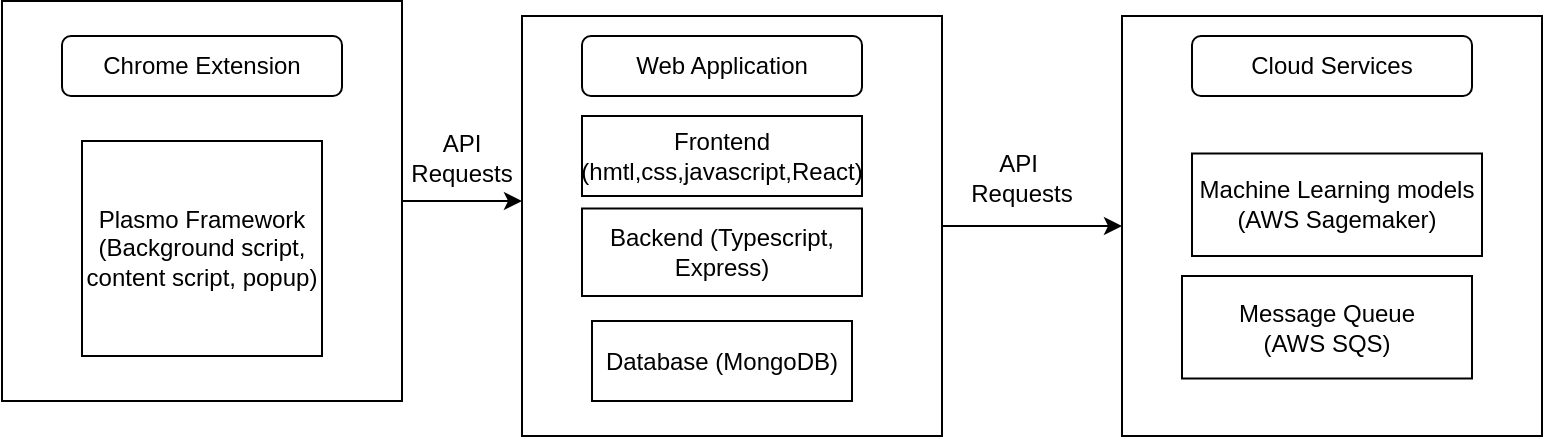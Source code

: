 <mxfile version="21.7.5" type="github">
  <diagram id="C5RBs43oDa-KdzZeNtuy" name="Page-1">
    <mxGraphModel dx="880" dy="472" grid="1" gridSize="10" guides="1" tooltips="1" connect="1" arrows="1" fold="1" page="1" pageScale="1" pageWidth="827" pageHeight="1169" math="0" shadow="0">
      <root>
        <mxCell id="WIyWlLk6GJQsqaUBKTNV-0" />
        <mxCell id="WIyWlLk6GJQsqaUBKTNV-1" parent="WIyWlLk6GJQsqaUBKTNV-0" />
        <mxCell id="8Gb5ZdzEIlqtEWRxT46C-9" value="" style="edgeStyle=orthogonalEdgeStyle;rounded=0;orthogonalLoop=1;jettySize=auto;html=1;" edge="1" parent="WIyWlLk6GJQsqaUBKTNV-1" source="8Gb5ZdzEIlqtEWRxT46C-7" target="8Gb5ZdzEIlqtEWRxT46C-10">
          <mxGeometry relative="1" as="geometry">
            <mxPoint x="400" y="190" as="targetPoint" />
            <Array as="points">
              <mxPoint x="315" y="180" />
              <mxPoint x="315" y="191" />
            </Array>
          </mxGeometry>
        </mxCell>
        <mxCell id="8Gb5ZdzEIlqtEWRxT46C-7" value="&lt;div style=&quot;text-align: left;&quot;&gt;&lt;br&gt;&lt;/div&gt;" style="whiteSpace=wrap;html=1;aspect=fixed;" vertex="1" parent="WIyWlLk6GJQsqaUBKTNV-1">
          <mxGeometry x="30" y="72.5" width="200" height="200" as="geometry" />
        </mxCell>
        <mxCell id="8Gb5ZdzEIlqtEWRxT46C-12" value="" style="edgeStyle=orthogonalEdgeStyle;rounded=0;orthogonalLoop=1;jettySize=auto;html=1;exitX=1;exitY=0.5;exitDx=0;exitDy=0;" edge="1" parent="WIyWlLk6GJQsqaUBKTNV-1" source="8Gb5ZdzEIlqtEWRxT46C-10">
          <mxGeometry relative="1" as="geometry">
            <mxPoint x="530" y="185" as="sourcePoint" />
            <mxPoint x="590" y="185" as="targetPoint" />
          </mxGeometry>
        </mxCell>
        <mxCell id="8Gb5ZdzEIlqtEWRxT46C-10" value="" style="whiteSpace=wrap;html=1;aspect=fixed;" vertex="1" parent="WIyWlLk6GJQsqaUBKTNV-1">
          <mxGeometry x="290" y="80" width="210" height="210" as="geometry" />
        </mxCell>
        <mxCell id="8Gb5ZdzEIlqtEWRxT46C-13" value="" style="whiteSpace=wrap;html=1;aspect=fixed;" vertex="1" parent="WIyWlLk6GJQsqaUBKTNV-1">
          <mxGeometry x="590" y="80" width="210" height="210" as="geometry" />
        </mxCell>
        <mxCell id="8Gb5ZdzEIlqtEWRxT46C-14" value="Chrome Extension" style="rounded=1;whiteSpace=wrap;html=1;" vertex="1" parent="WIyWlLk6GJQsqaUBKTNV-1">
          <mxGeometry x="60" y="90" width="140" height="30" as="geometry" />
        </mxCell>
        <mxCell id="8Gb5ZdzEIlqtEWRxT46C-15" value="Web Application" style="rounded=1;whiteSpace=wrap;html=1;" vertex="1" parent="WIyWlLk6GJQsqaUBKTNV-1">
          <mxGeometry x="320" y="90" width="140" height="30" as="geometry" />
        </mxCell>
        <mxCell id="8Gb5ZdzEIlqtEWRxT46C-16" value="Cloud Services" style="rounded=1;whiteSpace=wrap;html=1;" vertex="1" parent="WIyWlLk6GJQsqaUBKTNV-1">
          <mxGeometry x="625" y="90" width="140" height="30" as="geometry" />
        </mxCell>
        <mxCell id="8Gb5ZdzEIlqtEWRxT46C-17" value="Plasmo Framework&lt;br style=&quot;border-color: var(--border-color);&quot;&gt;(Background script, content script, popup)" style="shape=parallelogram;perimeter=parallelogramPerimeter;whiteSpace=wrap;html=1;fixedSize=1;size=-260;" vertex="1" parent="WIyWlLk6GJQsqaUBKTNV-1">
          <mxGeometry x="70" y="142.5" width="120" height="107.5" as="geometry" />
        </mxCell>
        <mxCell id="8Gb5ZdzEIlqtEWRxT46C-20" value="Frontend&lt;br style=&quot;border-color: var(--border-color);&quot;&gt;(hmtl,css,javascript,React)" style="shape=parallelogram;perimeter=parallelogramPerimeter;whiteSpace=wrap;html=1;fixedSize=1;size=-260;" vertex="1" parent="WIyWlLk6GJQsqaUBKTNV-1">
          <mxGeometry x="320" y="130" width="140" height="40" as="geometry" />
        </mxCell>
        <mxCell id="8Gb5ZdzEIlqtEWRxT46C-21" value="Backend (Typescript, Express)" style="shape=parallelogram;perimeter=parallelogramPerimeter;whiteSpace=wrap;html=1;fixedSize=1;size=-260;" vertex="1" parent="WIyWlLk6GJQsqaUBKTNV-1">
          <mxGeometry x="320" y="176.25" width="140" height="43.75" as="geometry" />
        </mxCell>
        <mxCell id="8Gb5ZdzEIlqtEWRxT46C-22" value="Database (MongoDB)" style="shape=parallelogram;perimeter=parallelogramPerimeter;whiteSpace=wrap;html=1;fixedSize=1;size=-260;" vertex="1" parent="WIyWlLk6GJQsqaUBKTNV-1">
          <mxGeometry x="325" y="232.5" width="130" height="40" as="geometry" />
        </mxCell>
        <mxCell id="8Gb5ZdzEIlqtEWRxT46C-23" value="Machine Learning models&lt;br&gt;(AWS Sagemaker)" style="shape=parallelogram;perimeter=parallelogramPerimeter;whiteSpace=wrap;html=1;fixedSize=1;size=-260;" vertex="1" parent="WIyWlLk6GJQsqaUBKTNV-1">
          <mxGeometry x="625" y="148.75" width="145" height="51.25" as="geometry" />
        </mxCell>
        <mxCell id="8Gb5ZdzEIlqtEWRxT46C-27" value="API&lt;br&gt;Requests" style="text;strokeColor=none;align=center;fillColor=none;html=1;verticalAlign=middle;whiteSpace=wrap;rounded=0;" vertex="1" parent="WIyWlLk6GJQsqaUBKTNV-1">
          <mxGeometry x="240" y="136.25" width="40" height="30" as="geometry" />
        </mxCell>
        <mxCell id="8Gb5ZdzEIlqtEWRxT46C-28" value="API&amp;nbsp;&lt;br&gt;Requests" style="text;strokeColor=none;align=center;fillColor=none;html=1;verticalAlign=middle;whiteSpace=wrap;rounded=0;" vertex="1" parent="WIyWlLk6GJQsqaUBKTNV-1">
          <mxGeometry x="510" y="146.25" width="60" height="30" as="geometry" />
        </mxCell>
        <mxCell id="8Gb5ZdzEIlqtEWRxT46C-30" value="Message Queue&lt;br&gt;(AWS SQS)" style="shape=parallelogram;perimeter=parallelogramPerimeter;whiteSpace=wrap;html=1;fixedSize=1;size=-260;" vertex="1" parent="WIyWlLk6GJQsqaUBKTNV-1">
          <mxGeometry x="620" y="210" width="145" height="51.25" as="geometry" />
        </mxCell>
      </root>
    </mxGraphModel>
  </diagram>
</mxfile>
